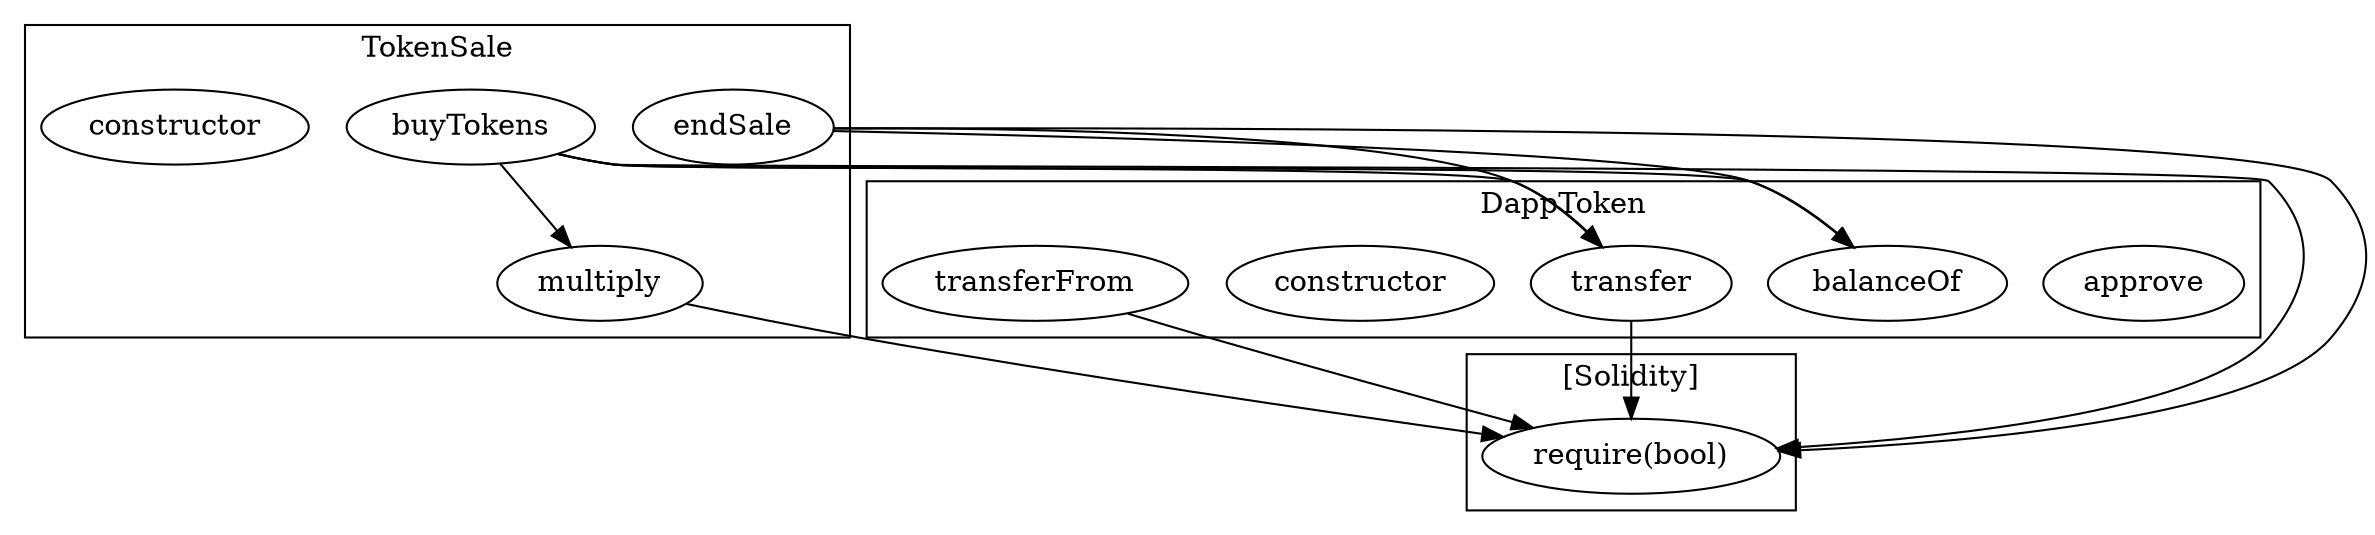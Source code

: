 strict digraph {
subgraph cluster_321_TokenSale {
label = "TokenSale"
"321_multiply" [label="multiply"]
"321_buyTokens" [label="buyTokens"]
"321_endSale" [label="endSale"]
"321_constructor" [label="constructor"]
"321_buyTokens" -> "321_multiply"
}subgraph cluster_182_DappToken {
label = "DappToken"
"182_approve" [label="approve"]
"182_transferFrom" [label="transferFrom"]
"182_balanceOf" [label="balanceOf"]
"182_constructor" [label="constructor"]
"182_transfer" [label="transfer"]
}subgraph cluster_solidity {
label = "[Solidity]"
"require(bool)" 
"321_multiply" -> "require(bool)"
"321_buyTokens" -> "require(bool)"
"182_transfer" -> "require(bool)"
"182_transferFrom" -> "require(bool)"
"321_endSale" -> "require(bool)"
}"321_buyTokens" -> "182_transfer"
"321_endSale" -> "182_transfer"
"321_endSale" -> "182_balanceOf"
"321_buyTokens" -> "182_balanceOf"
}